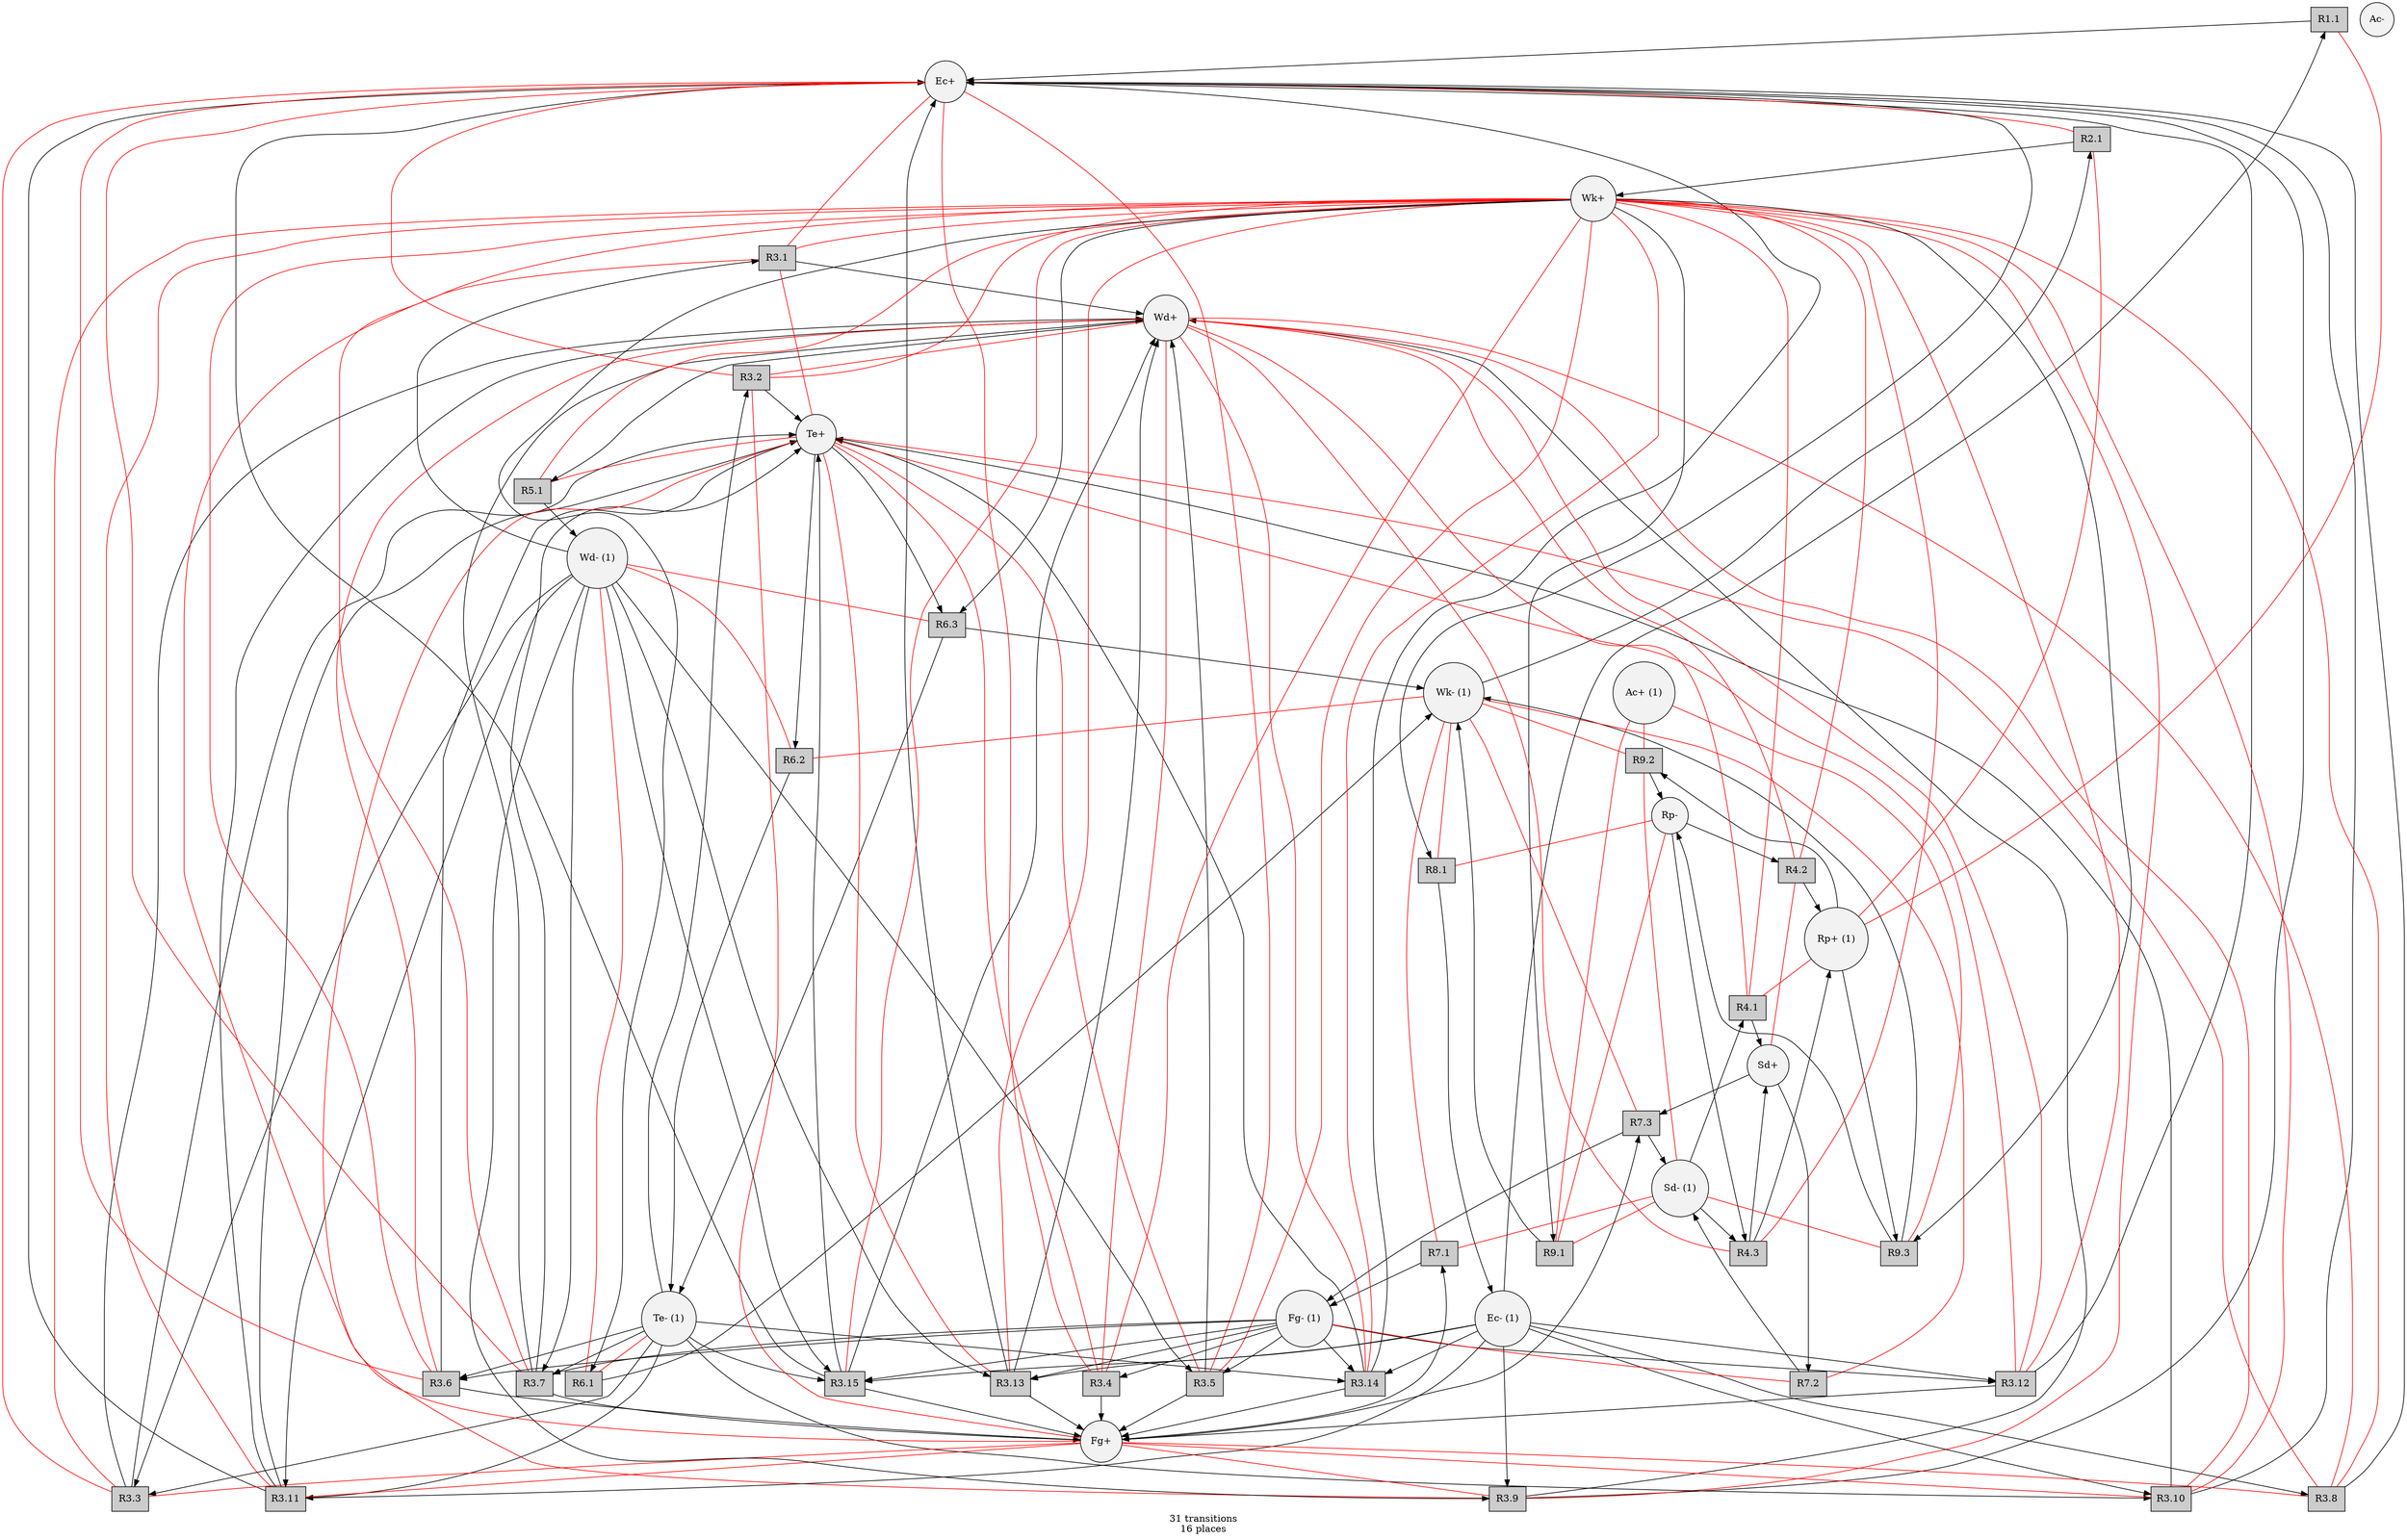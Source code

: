 digraph {
	/* transitions */
	node	[shape=box style=filled fillcolor=gray80];
	t139803280944144 [label="R1.1"];
	t139803280943280 [label="R2.1"];
	t139803280941408 [label="R3.1"];
	t139803280942992 [label="R3.2"];
	t139803280943520 [label="R3.3"];
	t139803280943232 [label="R3.4"];
	t139802831717568 [label="R3.5"];
	t139803280941600 [label="R3.6"];
	t139802831720160 [label="R3.7"];
	t139802831716608 [label="R3.8"];
	t139802831717664 [label="R3.9"];
	t139802831720352 [label="R3.10"];
	t139802831719296 [label="R3.11"];
	t139802831719008 [label="R3.12"];
	t139802831718288 [label="R3.13"];
	t139802831719968 [label="R3.14"];
	t139802831718864 [label="R3.15"];
	t139802831603888 [label="R4.1"];
	t139802831674864 [label="R4.2"];
	t139802831717952 [label="R4.3"];
	t139802831717760 [label="R5.1"];
	t139802831718384 [label="R6.1"];
	t139802831719152 [label="R6.2"];
	t139802831717088 [label="R6.3"];
	t139802831720112 [label="R7.1"];
	t139802831718816 [label="R7.2"];
	t139802831719872 [label="R7.3"];
	t139802831717808 [label="R8.1"];
	t139802831719200 [label="R9.1"];
	t139802831719824 [label="R9.2"];
	t139802831718144 [label="R9.3"];

	/* places, flow and context relations */
	node	[shape=circle fillcolor=gray95];
	p139802831703296 [label="Rp+ (1)"];
	t139802831717952 -> p139802831703296;
	t139802831674864 -> p139802831703296;
	p139802831703296 -> t139802831718144;
	p139802831703296 -> t139802831719824;
	p139802831703296 -> t139803280944144 [arrowhead=none color=red];
	p139802831703296 -> t139803280943280 [arrowhead=none color=red];
	p139802831703296 -> t139802831603888 [arrowhead=none color=red];

	p139803281109632 [label="Rp-"];
	t139802831718144 -> p139803281109632;
	t139802831719824 -> p139803281109632;
	p139803281109632 -> t139802831717952;
	p139803281109632 -> t139802831674864;
	p139803281109632 -> t139802831719200 [arrowhead=none color=red];
	p139803281109632 -> t139802831717808 [arrowhead=none color=red];

	p139802831703488 [label="Wk- (1)"];
	t139802831718144 -> p139802831703488;
	t139802831719200 -> p139802831703488;
	t139802831717088 -> p139802831703488;
	t139802831718384 -> p139802831703488;
	p139802831703488 -> t139803280943280;
	p139802831703488 -> t139802831720112 [arrowhead=none color=red];
	p139802831703488 -> t139802831719152 [arrowhead=none color=red];
	p139802831703488 -> t139802831719824 [arrowhead=none color=red];
	p139802831703488 -> t139802831718816 [arrowhead=none color=red];
	p139802831703488 -> t139802831717808 [arrowhead=none color=red];
	p139802831703488 -> t139802831719872 [arrowhead=none color=red];

	p139802831702864 [label="Wk+"];
	t139803280943280 -> p139802831702864;
	p139802831702864 -> t139802831718144;
	p139802831702864 -> t139802831719200;
	p139802831702864 -> t139802831717088;
	p139802831702864 -> t139802831718384;
	p139802831702864 -> t139803280943232 [arrowhead=none color=red];
	p139802831702864 -> t139802831603888 [arrowhead=none color=red];
	p139802831702864 -> t139802831716608 [arrowhead=none color=red];
	p139802831702864 -> t139803280941408 [arrowhead=none color=red];
	p139802831702864 -> t139803280943520 [arrowhead=none color=red];
	p139802831702864 -> t139802831718864 [arrowhead=none color=red];
	p139802831702864 -> t139803280941600 [arrowhead=none color=red];
	p139802831702864 -> t139802831719008 [arrowhead=none color=red];
	p139802831702864 -> t139802831719296 [arrowhead=none color=red];
	p139802831702864 -> t139802831717568 [arrowhead=none color=red];
	p139802831702864 -> t139802831717664 [arrowhead=none color=red];
	p139802831702864 -> t139802831717760 [arrowhead=none color=red];
	p139802831702864 -> t139802831674864 [arrowhead=none color=red];
	p139802831702864 -> t139802831719968 [arrowhead=none color=red];
	p139802831702864 -> t139802831717952 [arrowhead=none color=red];
	p139802831702864 -> t139802831720160 [arrowhead=none color=red];
	p139802831702864 -> t139803280942992 [arrowhead=none color=red];
	p139802831702864 -> t139802831718288 [arrowhead=none color=red];
	p139802831702864 -> t139802831720352 [arrowhead=none color=red];

	p139802831899376 [label="Sd- (1)"];
	t139802831718816 -> p139802831899376;
	t139802831719872 -> p139802831899376;
	p139802831899376 -> t139802831603888;
	p139802831899376 -> t139802831717952;
	p139802831899376 -> t139802831718144 [arrowhead=none color=red];
	p139802831899376 -> t139802831719824 [arrowhead=none color=red];
	p139802831899376 -> t139802831719200 [arrowhead=none color=red];
	p139802831899376 -> t139802831720112 [arrowhead=none color=red];

	p139802831900192 [label="Sd+"];
	t139802831603888 -> p139802831900192;
	t139802831717952 -> p139802831900192;
	p139802831900192 -> t139802831718816;
	p139802831900192 -> t139802831719872;
	p139802831900192 -> t139802831674864 [arrowhead=none color=red];

	p139803280536672 [label="Te- (1)"];
	t139802831717088 -> p139803280536672;
	t139802831719152 -> p139803280536672;
	p139803280536672 -> t139803280941600;
	p139803280536672 -> t139802831719968;
	p139803280536672 -> t139802831720160;
	p139803280536672 -> t139803280943520;
	p139803280536672 -> t139802831719296;
	p139803280536672 -> t139803280942992;
	p139803280536672 -> t139802831720352;
	p139803280536672 -> t139802831718864;
	p139803280536672 -> t139802831718384 [arrowhead=none color=red];

	p139803280539216 [label="Te+"];
	t139803280941600 -> p139803280539216;
	t139802831719968 -> p139803280539216;
	t139802831720160 -> p139803280539216;
	t139803280943520 -> p139803280539216;
	t139802831719296 -> p139803280539216;
	t139803280942992 -> p139803280539216;
	t139802831720352 -> p139803280539216;
	t139802831718864 -> p139803280539216;
	p139803280539216 -> t139802831717088;
	p139803280539216 -> t139802831719152;
	p139803280539216 -> t139802831719008 [arrowhead=none color=red];
	p139803280539216 -> t139803280943232 [arrowhead=none color=red];
	p139803280539216 -> t139802831717568 [arrowhead=none color=red];
	p139803280539216 -> t139802831716608 [arrowhead=none color=red];
	p139803280539216 -> t139802831717664 [arrowhead=none color=red];
	p139803280539216 -> t139803280941408 [arrowhead=none color=red];
	p139803280539216 -> t139802831717760 [arrowhead=none color=red];
	p139803280539216 -> t139802831718288 [arrowhead=none color=red];

	p139803280539504 [label="Ec- (1)"];
	t139802831717808 -> p139803280539504;
	p139803280539504 -> t139803280944144;
	p139803280539504 -> t139802831719968;
	p139803280539504 -> t139802831719008;
	p139803280539504 -> t139802831716608;
	p139803280539504 -> t139802831717664;
	p139803280539504 -> t139802831719296;
	p139803280539504 -> t139802831718288;
	p139803280539504 -> t139802831720352;
	p139803280539504 -> t139802831718864;

	p139803280537968 [label="Ec+"];
	t139803280944144 -> p139803280537968;
	t139802831719968 -> p139803280537968;
	t139802831719008 -> p139803280537968;
	t139802831716608 -> p139803280537968;
	t139802831717664 -> p139803280537968;
	t139802831719296 -> p139803280537968;
	t139802831718288 -> p139803280537968;
	t139802831720352 -> p139803280537968;
	t139802831718864 -> p139803280537968;
	p139803280537968 -> t139802831717808;
	p139803280537968 -> t139803280941600 [arrowhead=none color=red];
	p139803280537968 -> t139803280943232 [arrowhead=none color=red];
	p139803280537968 -> t139803280943280 [arrowhead=none color=red];
	p139803280537968 -> t139802831717568 [arrowhead=none color=red];
	p139803280537968 -> t139802831720160 [arrowhead=none color=red];
	p139803280537968 -> t139803280941408 [arrowhead=none color=red];
	p139803280537968 -> t139803280942992 [arrowhead=none color=red];
	p139803280537968 -> t139803280943520 [arrowhead=none color=red];

	p139803280538784 [label="Fg- (1)"];
	t139802831720112 -> p139803280538784;
	t139802831719872 -> p139803280538784;
	p139803280538784 -> t139803280941600;
	p139803280538784 -> t139802831719968;
	p139803280538784 -> t139802831719008;
	p139803280538784 -> t139803280943232;
	p139803280538784 -> t139802831717568;
	p139803280538784 -> t139802831720160;
	p139803280538784 -> t139802831718288;
	p139803280538784 -> t139802831718864;
	p139803280538784 -> t139802831718816 [arrowhead=none color=red];

	p139803281196032 [label="Fg+"];
	t139803280941600 -> p139803281196032;
	t139802831719968 -> p139803281196032;
	t139802831719008 -> p139803281196032;
	t139803280943232 -> p139803281196032;
	t139802831717568 -> p139803281196032;
	t139802831720160 -> p139803281196032;
	t139802831718288 -> p139803281196032;
	t139802831718864 -> p139803281196032;
	p139803281196032 -> t139802831720112;
	p139803281196032 -> t139802831719872;
	p139803281196032 -> t139802831720352 [arrowhead=none color=red];
	p139803281196032 -> t139802831716608 [arrowhead=none color=red];
	p139803281196032 -> t139802831717664 [arrowhead=none color=red];
	p139803281196032 -> t139803280941408 [arrowhead=none color=red];
	p139803281196032 -> t139802831719296 [arrowhead=none color=red];
	p139803281196032 -> t139803280942992 [arrowhead=none color=red];
	p139803281196032 -> t139803280943520 [arrowhead=none color=red];

	p139803280536336 [label="Wd- (1)"];
	t139802831717760 -> p139803280536336;
	p139803280536336 -> t139802831717568;
	p139803280536336 -> t139802831720160;
	p139803280536336 -> t139802831717664;
	p139803280536336 -> t139803280941408;
	p139803280536336 -> t139802831719296;
	p139803280536336 -> t139802831718288;
	p139803280536336 -> t139803280943520;
	p139803280536336 -> t139802831718864;
	p139803280536336 -> t139802831719152 [arrowhead=none color=red];
	p139803280536336 -> t139802831717088 [arrowhead=none color=red];
	p139803280536336 -> t139802831718384 [arrowhead=none color=red];

	p139803280536816 [label="Wd+"];
	t139802831717568 -> p139803280536816;
	t139802831720160 -> p139803280536816;
	t139802831717664 -> p139803280536816;
	t139803280941408 -> p139803280536816;
	t139802831719296 -> p139803280536816;
	t139802831718288 -> p139803280536816;
	t139803280943520 -> p139803280536816;
	t139802831718864 -> p139803280536816;
	p139803280536816 -> t139802831717760;
	p139803280536816 -> t139803280941600 [arrowhead=none color=red];
	p139803280536816 -> t139802831719968 [arrowhead=none color=red];
	p139803280536816 -> t139802831717952 [arrowhead=none color=red];
	p139803280536816 -> t139802831719008 [arrowhead=none color=red];
	p139803280536816 -> t139803280943232 [arrowhead=none color=red];
	p139803280536816 -> t139802831603888 [arrowhead=none color=red];
	p139803280536816 -> t139802831716608 [arrowhead=none color=red];
	p139803280536816 -> t139803280942992 [arrowhead=none color=red];
	p139803280536816 -> t139802831720352 [arrowhead=none color=red];
	p139803280536816 -> t139802831674864 [arrowhead=none color=red];

	p139803280504096 [label="Ac+ (1)"];
	p139803280504096 -> t139802831718144 [arrowhead=none color=red];
	p139803280504096 -> t139802831719824 [arrowhead=none color=red];
	p139803280504096 -> t139802831719200 [arrowhead=none color=red];

	p139803280506016 [label="Ac-"];

	graph [label="31 transitions\n16 places"];
}
